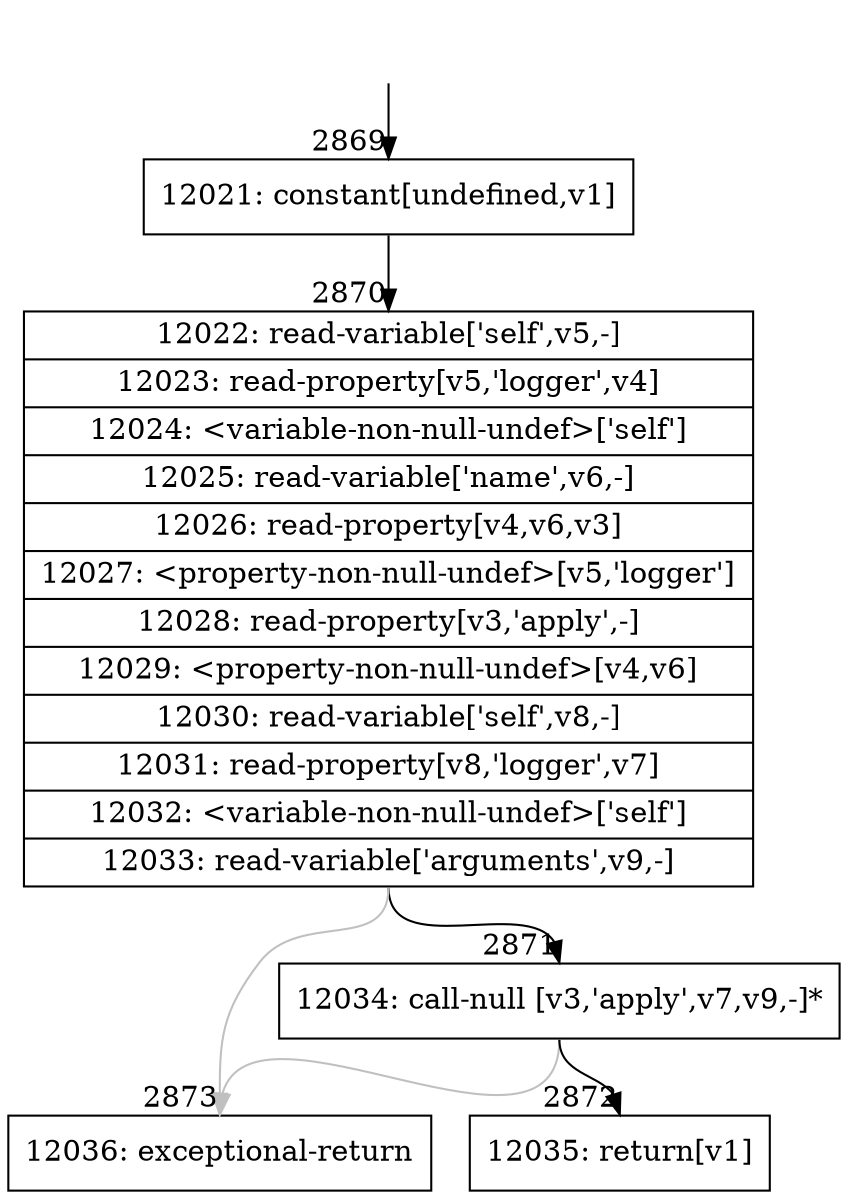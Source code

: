 digraph {
rankdir="TD"
BB_entry225[shape=none,label=""];
BB_entry225 -> BB2869 [tailport=s, headport=n, headlabel="    2869"]
BB2869 [shape=record label="{12021: constant[undefined,v1]}" ] 
BB2869 -> BB2870 [tailport=s, headport=n, headlabel="      2870"]
BB2870 [shape=record label="{12022: read-variable['self',v5,-]|12023: read-property[v5,'logger',v4]|12024: \<variable-non-null-undef\>['self']|12025: read-variable['name',v6,-]|12026: read-property[v4,v6,v3]|12027: \<property-non-null-undef\>[v5,'logger']|12028: read-property[v3,'apply',-]|12029: \<property-non-null-undef\>[v4,v6]|12030: read-variable['self',v8,-]|12031: read-property[v8,'logger',v7]|12032: \<variable-non-null-undef\>['self']|12033: read-variable['arguments',v9,-]}" ] 
BB2870 -> BB2871 [tailport=s, headport=n, headlabel="      2871"]
BB2870 -> BB2873 [tailport=s, headport=n, color=gray, headlabel="      2873"]
BB2871 [shape=record label="{12034: call-null [v3,'apply',v7,v9,-]*}" ] 
BB2871 -> BB2872 [tailport=s, headport=n, headlabel="      2872"]
BB2871 -> BB2873 [tailport=s, headport=n, color=gray]
BB2872 [shape=record label="{12035: return[v1]}" ] 
BB2873 [shape=record label="{12036: exceptional-return}" ] 
//#$~ 1859
}
